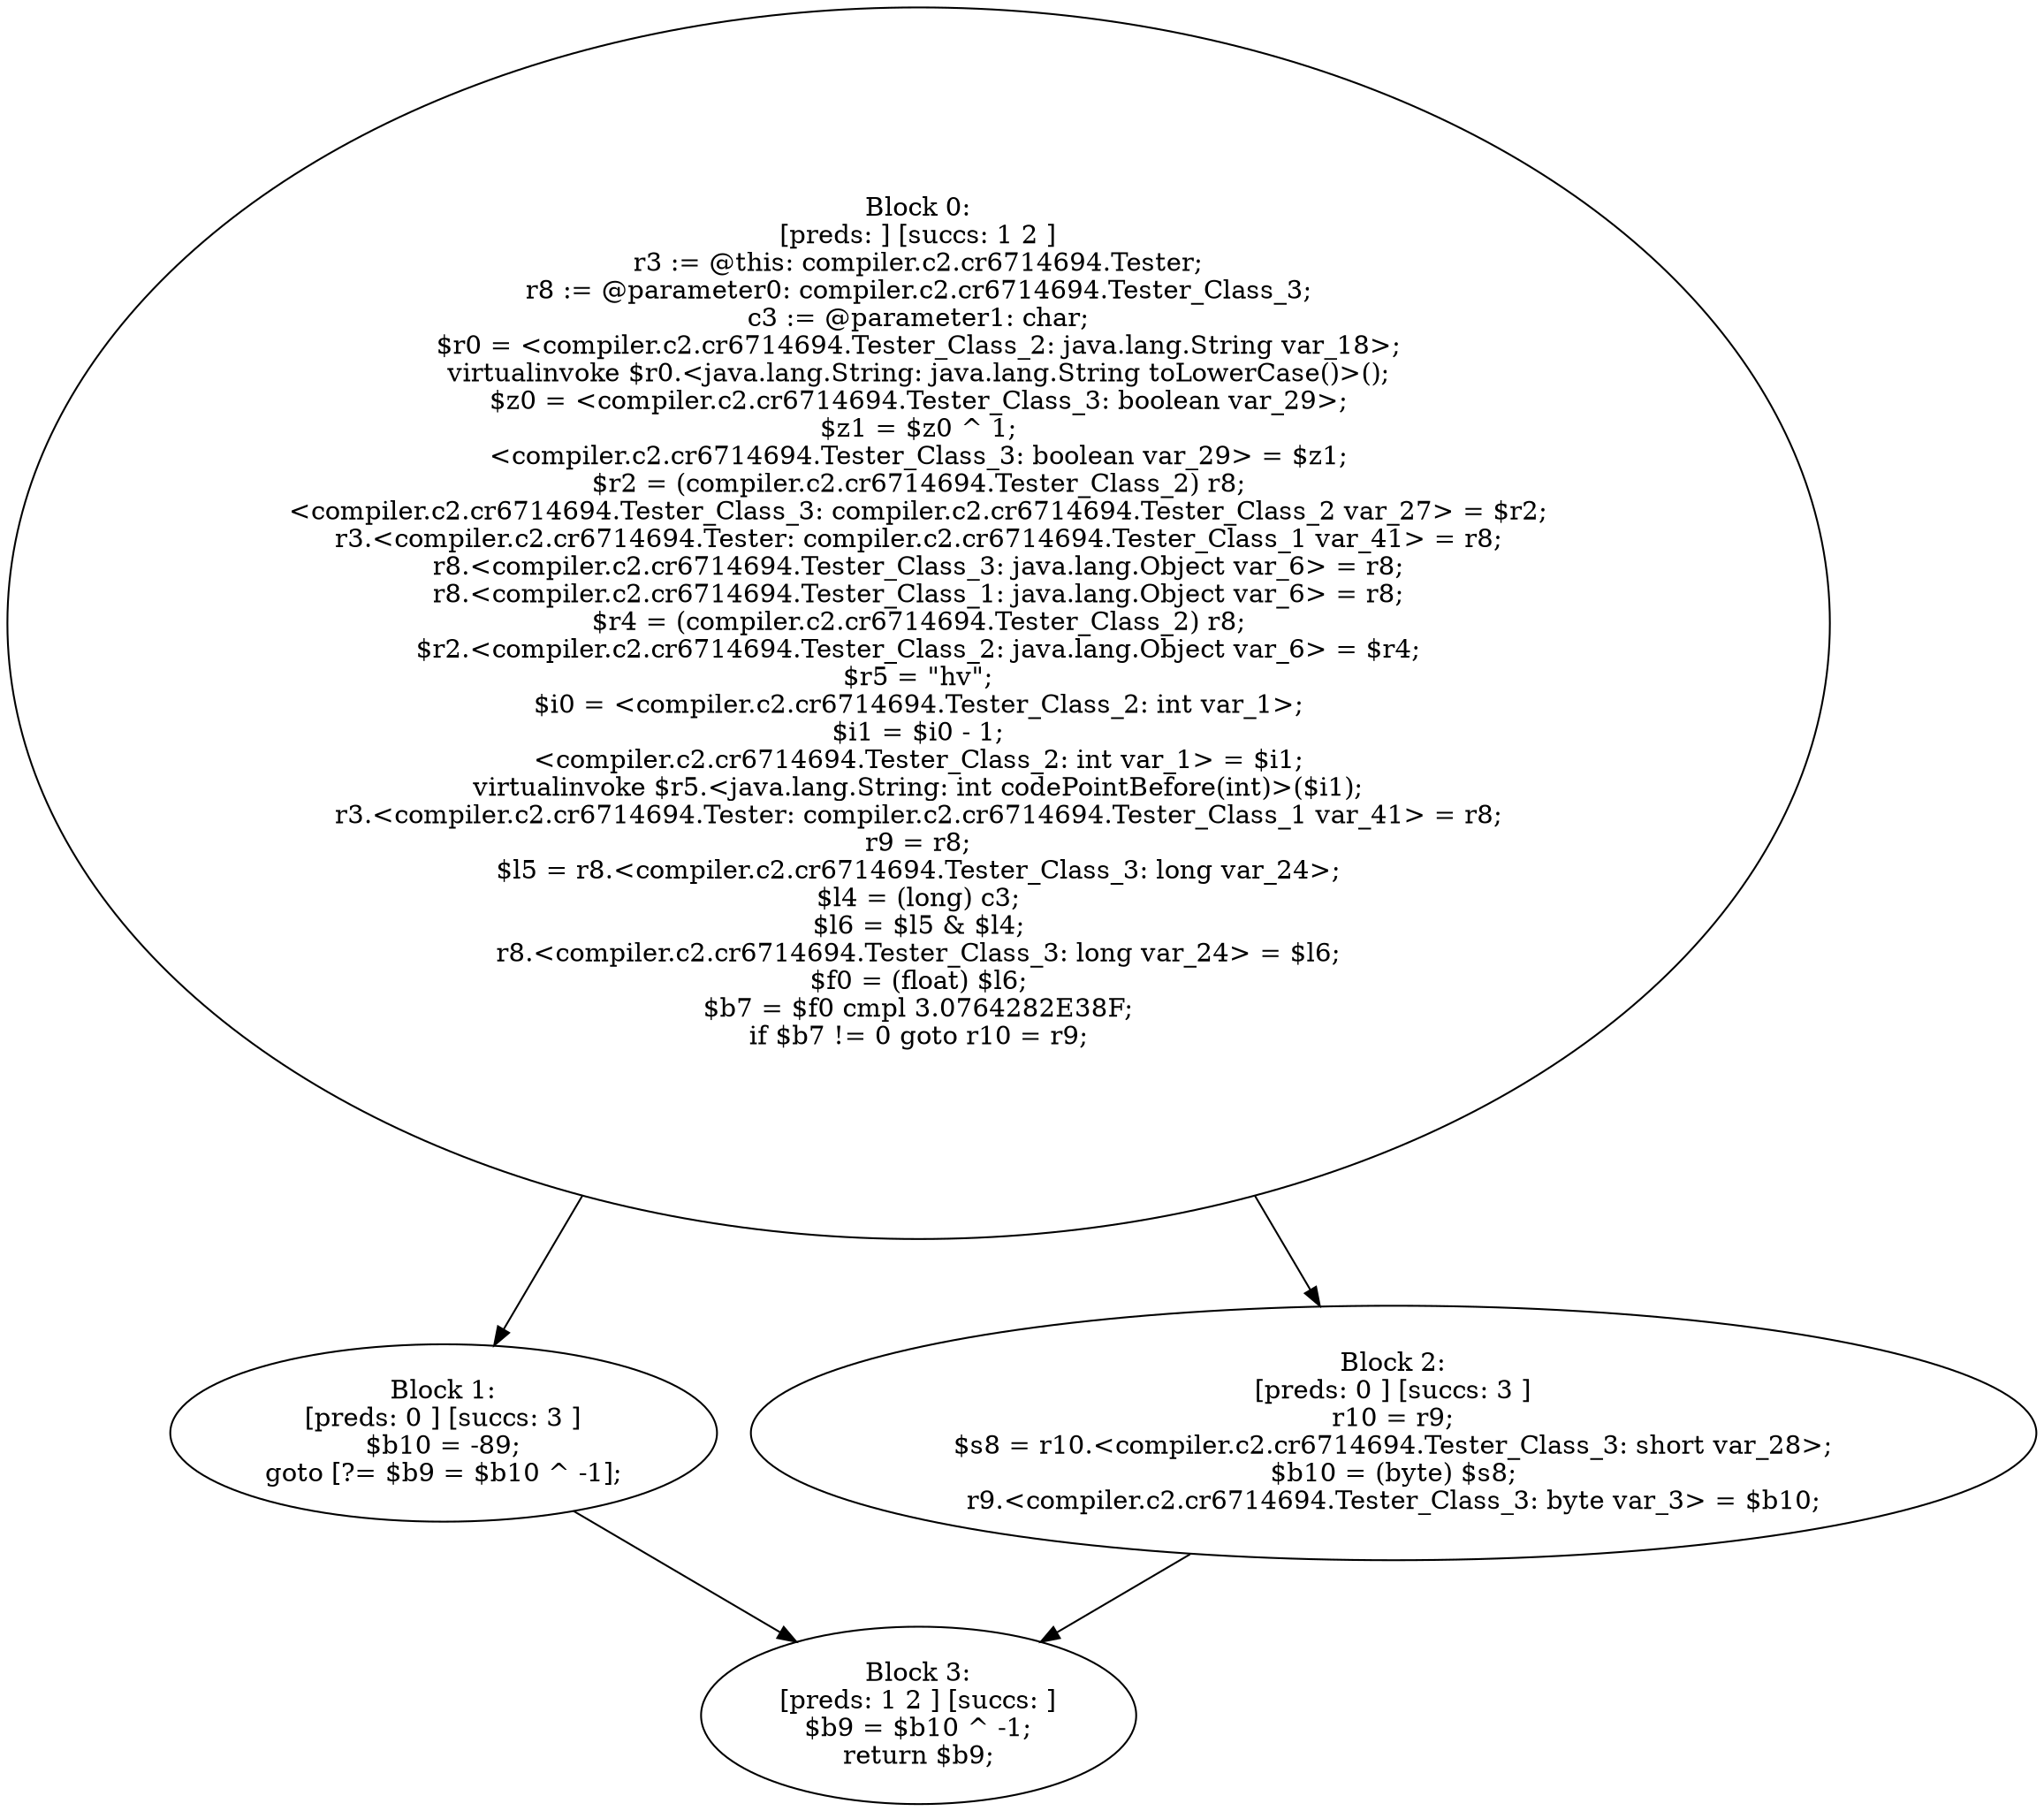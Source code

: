 digraph "unitGraph" {
    "Block 0:
[preds: ] [succs: 1 2 ]
r3 := @this: compiler.c2.cr6714694.Tester;
r8 := @parameter0: compiler.c2.cr6714694.Tester_Class_3;
c3 := @parameter1: char;
$r0 = <compiler.c2.cr6714694.Tester_Class_2: java.lang.String var_18>;
virtualinvoke $r0.<java.lang.String: java.lang.String toLowerCase()>();
$z0 = <compiler.c2.cr6714694.Tester_Class_3: boolean var_29>;
$z1 = $z0 ^ 1;
<compiler.c2.cr6714694.Tester_Class_3: boolean var_29> = $z1;
$r2 = (compiler.c2.cr6714694.Tester_Class_2) r8;
<compiler.c2.cr6714694.Tester_Class_3: compiler.c2.cr6714694.Tester_Class_2 var_27> = $r2;
r3.<compiler.c2.cr6714694.Tester: compiler.c2.cr6714694.Tester_Class_1 var_41> = r8;
r8.<compiler.c2.cr6714694.Tester_Class_3: java.lang.Object var_6> = r8;
r8.<compiler.c2.cr6714694.Tester_Class_1: java.lang.Object var_6> = r8;
$r4 = (compiler.c2.cr6714694.Tester_Class_2) r8;
$r2.<compiler.c2.cr6714694.Tester_Class_2: java.lang.Object var_6> = $r4;
$r5 = \"hv\";
$i0 = <compiler.c2.cr6714694.Tester_Class_2: int var_1>;
$i1 = $i0 - 1;
<compiler.c2.cr6714694.Tester_Class_2: int var_1> = $i1;
virtualinvoke $r5.<java.lang.String: int codePointBefore(int)>($i1);
r3.<compiler.c2.cr6714694.Tester: compiler.c2.cr6714694.Tester_Class_1 var_41> = r8;
r9 = r8;
$l5 = r8.<compiler.c2.cr6714694.Tester_Class_3: long var_24>;
$l4 = (long) c3;
$l6 = $l5 & $l4;
r8.<compiler.c2.cr6714694.Tester_Class_3: long var_24> = $l6;
$f0 = (float) $l6;
$b7 = $f0 cmpl 3.0764282E38F;
if $b7 != 0 goto r10 = r9;
"
    "Block 1:
[preds: 0 ] [succs: 3 ]
$b10 = -89;
goto [?= $b9 = $b10 ^ -1];
"
    "Block 2:
[preds: 0 ] [succs: 3 ]
r10 = r9;
$s8 = r10.<compiler.c2.cr6714694.Tester_Class_3: short var_28>;
$b10 = (byte) $s8;
r9.<compiler.c2.cr6714694.Tester_Class_3: byte var_3> = $b10;
"
    "Block 3:
[preds: 1 2 ] [succs: ]
$b9 = $b10 ^ -1;
return $b9;
"
    "Block 0:
[preds: ] [succs: 1 2 ]
r3 := @this: compiler.c2.cr6714694.Tester;
r8 := @parameter0: compiler.c2.cr6714694.Tester_Class_3;
c3 := @parameter1: char;
$r0 = <compiler.c2.cr6714694.Tester_Class_2: java.lang.String var_18>;
virtualinvoke $r0.<java.lang.String: java.lang.String toLowerCase()>();
$z0 = <compiler.c2.cr6714694.Tester_Class_3: boolean var_29>;
$z1 = $z0 ^ 1;
<compiler.c2.cr6714694.Tester_Class_3: boolean var_29> = $z1;
$r2 = (compiler.c2.cr6714694.Tester_Class_2) r8;
<compiler.c2.cr6714694.Tester_Class_3: compiler.c2.cr6714694.Tester_Class_2 var_27> = $r2;
r3.<compiler.c2.cr6714694.Tester: compiler.c2.cr6714694.Tester_Class_1 var_41> = r8;
r8.<compiler.c2.cr6714694.Tester_Class_3: java.lang.Object var_6> = r8;
r8.<compiler.c2.cr6714694.Tester_Class_1: java.lang.Object var_6> = r8;
$r4 = (compiler.c2.cr6714694.Tester_Class_2) r8;
$r2.<compiler.c2.cr6714694.Tester_Class_2: java.lang.Object var_6> = $r4;
$r5 = \"hv\";
$i0 = <compiler.c2.cr6714694.Tester_Class_2: int var_1>;
$i1 = $i0 - 1;
<compiler.c2.cr6714694.Tester_Class_2: int var_1> = $i1;
virtualinvoke $r5.<java.lang.String: int codePointBefore(int)>($i1);
r3.<compiler.c2.cr6714694.Tester: compiler.c2.cr6714694.Tester_Class_1 var_41> = r8;
r9 = r8;
$l5 = r8.<compiler.c2.cr6714694.Tester_Class_3: long var_24>;
$l4 = (long) c3;
$l6 = $l5 & $l4;
r8.<compiler.c2.cr6714694.Tester_Class_3: long var_24> = $l6;
$f0 = (float) $l6;
$b7 = $f0 cmpl 3.0764282E38F;
if $b7 != 0 goto r10 = r9;
"->"Block 1:
[preds: 0 ] [succs: 3 ]
$b10 = -89;
goto [?= $b9 = $b10 ^ -1];
";
    "Block 0:
[preds: ] [succs: 1 2 ]
r3 := @this: compiler.c2.cr6714694.Tester;
r8 := @parameter0: compiler.c2.cr6714694.Tester_Class_3;
c3 := @parameter1: char;
$r0 = <compiler.c2.cr6714694.Tester_Class_2: java.lang.String var_18>;
virtualinvoke $r0.<java.lang.String: java.lang.String toLowerCase()>();
$z0 = <compiler.c2.cr6714694.Tester_Class_3: boolean var_29>;
$z1 = $z0 ^ 1;
<compiler.c2.cr6714694.Tester_Class_3: boolean var_29> = $z1;
$r2 = (compiler.c2.cr6714694.Tester_Class_2) r8;
<compiler.c2.cr6714694.Tester_Class_3: compiler.c2.cr6714694.Tester_Class_2 var_27> = $r2;
r3.<compiler.c2.cr6714694.Tester: compiler.c2.cr6714694.Tester_Class_1 var_41> = r8;
r8.<compiler.c2.cr6714694.Tester_Class_3: java.lang.Object var_6> = r8;
r8.<compiler.c2.cr6714694.Tester_Class_1: java.lang.Object var_6> = r8;
$r4 = (compiler.c2.cr6714694.Tester_Class_2) r8;
$r2.<compiler.c2.cr6714694.Tester_Class_2: java.lang.Object var_6> = $r4;
$r5 = \"hv\";
$i0 = <compiler.c2.cr6714694.Tester_Class_2: int var_1>;
$i1 = $i0 - 1;
<compiler.c2.cr6714694.Tester_Class_2: int var_1> = $i1;
virtualinvoke $r5.<java.lang.String: int codePointBefore(int)>($i1);
r3.<compiler.c2.cr6714694.Tester: compiler.c2.cr6714694.Tester_Class_1 var_41> = r8;
r9 = r8;
$l5 = r8.<compiler.c2.cr6714694.Tester_Class_3: long var_24>;
$l4 = (long) c3;
$l6 = $l5 & $l4;
r8.<compiler.c2.cr6714694.Tester_Class_3: long var_24> = $l6;
$f0 = (float) $l6;
$b7 = $f0 cmpl 3.0764282E38F;
if $b7 != 0 goto r10 = r9;
"->"Block 2:
[preds: 0 ] [succs: 3 ]
r10 = r9;
$s8 = r10.<compiler.c2.cr6714694.Tester_Class_3: short var_28>;
$b10 = (byte) $s8;
r9.<compiler.c2.cr6714694.Tester_Class_3: byte var_3> = $b10;
";
    "Block 1:
[preds: 0 ] [succs: 3 ]
$b10 = -89;
goto [?= $b9 = $b10 ^ -1];
"->"Block 3:
[preds: 1 2 ] [succs: ]
$b9 = $b10 ^ -1;
return $b9;
";
    "Block 2:
[preds: 0 ] [succs: 3 ]
r10 = r9;
$s8 = r10.<compiler.c2.cr6714694.Tester_Class_3: short var_28>;
$b10 = (byte) $s8;
r9.<compiler.c2.cr6714694.Tester_Class_3: byte var_3> = $b10;
"->"Block 3:
[preds: 1 2 ] [succs: ]
$b9 = $b10 ^ -1;
return $b9;
";
}
